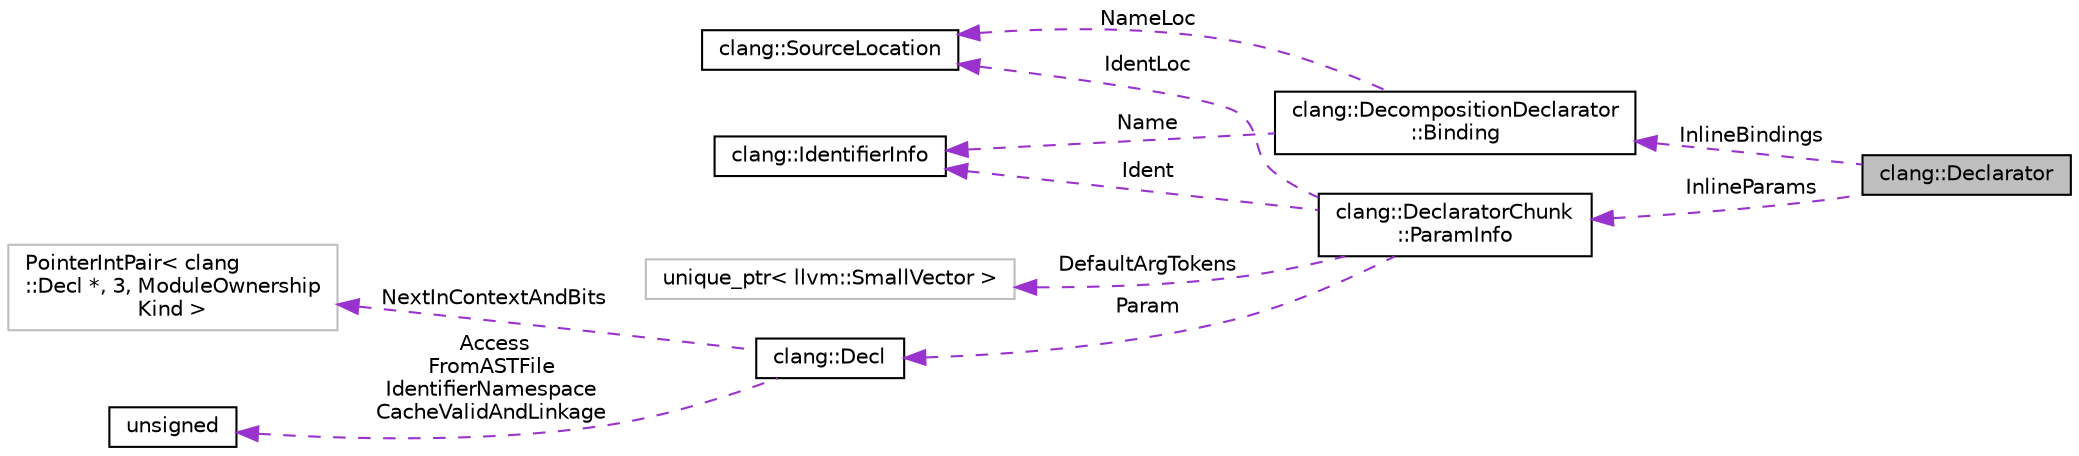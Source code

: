 digraph "clang::Declarator"
{
 // LATEX_PDF_SIZE
  bgcolor="transparent";
  edge [fontname="Helvetica",fontsize="10",labelfontname="Helvetica",labelfontsize="10"];
  node [fontname="Helvetica",fontsize="10",shape=record];
  rankdir="LR";
  Node1 [label="clang::Declarator",height=0.2,width=0.4,color="black", fillcolor="grey75", style="filled", fontcolor="black",tooltip="Information about one declarator, including the parsed type information and the identifier."];
  Node2 -> Node1 [dir="back",color="darkorchid3",fontsize="10",style="dashed",label=" InlineBindings" ,fontname="Helvetica"];
  Node2 [label="clang::DecompositionDeclarator\l::Binding",height=0.2,width=0.4,color="black",URL="$structclang_1_1DecompositionDeclarator_1_1Binding.html",tooltip=" "];
  Node3 -> Node2 [dir="back",color="darkorchid3",fontsize="10",style="dashed",label=" NameLoc" ,fontname="Helvetica"];
  Node3 [label="clang::SourceLocation",height=0.2,width=0.4,color="black",URL="$classclang_1_1SourceLocation.html",tooltip="Encodes a location in the source."];
  Node4 -> Node2 [dir="back",color="darkorchid3",fontsize="10",style="dashed",label=" Name" ,fontname="Helvetica"];
  Node4 [label="clang::IdentifierInfo",height=0.2,width=0.4,color="black",URL="$classclang_1_1IdentifierInfo.html",tooltip="One of these records is kept for each identifier that is lexed."];
  Node5 -> Node1 [dir="back",color="darkorchid3",fontsize="10",style="dashed",label=" InlineParams" ,fontname="Helvetica"];
  Node5 [label="clang::DeclaratorChunk\l::ParamInfo",height=0.2,width=0.4,color="black",URL="$structclang_1_1DeclaratorChunk_1_1ParamInfo.html",tooltip="ParamInfo - An array of paraminfo objects is allocated whenever a function declarator is parsed."];
  Node3 -> Node5 [dir="back",color="darkorchid3",fontsize="10",style="dashed",label=" IdentLoc" ,fontname="Helvetica"];
  Node6 -> Node5 [dir="back",color="darkorchid3",fontsize="10",style="dashed",label=" DefaultArgTokens" ,fontname="Helvetica"];
  Node6 [label="unique_ptr\< llvm::SmallVector \>",height=0.2,width=0.4,color="grey75",tooltip=" "];
  Node4 -> Node5 [dir="back",color="darkorchid3",fontsize="10",style="dashed",label=" Ident" ,fontname="Helvetica"];
  Node7 -> Node5 [dir="back",color="darkorchid3",fontsize="10",style="dashed",label=" Param" ,fontname="Helvetica"];
  Node7 [label="clang::Decl",height=0.2,width=0.4,color="black",URL="$classclang_1_1Decl.html",tooltip="Decl - This represents one declaration (or definition), e.g."];
  Node8 -> Node7 [dir="back",color="darkorchid3",fontsize="10",style="dashed",label=" NextInContextAndBits" ,fontname="Helvetica"];
  Node8 [label="PointerIntPair\< clang\l::Decl *, 3, ModuleOwnership\lKind \>",height=0.2,width=0.4,color="grey75",tooltip=" "];
  Node9 -> Node7 [dir="back",color="darkorchid3",fontsize="10",style="dashed",label=" Access\nFromASTFile\nIdentifierNamespace\nCacheValidAndLinkage" ,fontname="Helvetica"];
  Node9 [label="unsigned",height=0.2,width=0.4,color="black",URL="$classunsigned.html",tooltip=" "];
}
